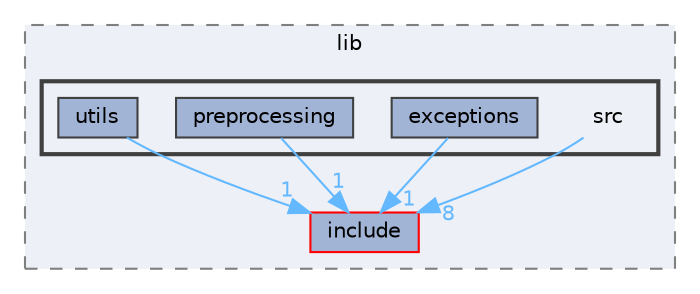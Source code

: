 digraph "search_engine_cpp/lib/src"
{
 // LATEX_PDF_SIZE
  bgcolor="transparent";
  edge [fontname=Helvetica,fontsize=10,labelfontname=Helvetica,labelfontsize=10];
  node [fontname=Helvetica,fontsize=10,shape=box,height=0.2,width=0.4];
  compound=true
  subgraph clusterdir_25511d843faa0c1e21bb03403209d707 {
    graph [ bgcolor="#edf0f7", pencolor="grey50", label="lib", fontname=Helvetica,fontsize=10 style="filled,dashed", URL="dir_25511d843faa0c1e21bb03403209d707.html",tooltip=""]
  dir_473c6631354291f83f444b86390eb28c [label="include", fillcolor="#a2b4d6", color="red", style="filled", URL="dir_473c6631354291f83f444b86390eb28c.html",tooltip=""];
  subgraph clusterdir_1c56e417f4fa2c5924f6908ea89055d7 {
    graph [ bgcolor="#edf0f7", pencolor="grey25", label="", fontname=Helvetica,fontsize=10 style="filled,bold", URL="dir_1c56e417f4fa2c5924f6908ea89055d7.html",tooltip=""]
    dir_1c56e417f4fa2c5924f6908ea89055d7 [shape=plaintext, label="src"];
  dir_37a0ef8f8d5f0b53919bbf240d115029 [label="exceptions", fillcolor="#a2b4d6", color="grey25", style="filled", URL="dir_37a0ef8f8d5f0b53919bbf240d115029.html",tooltip=""];
  dir_0e3587682a8fc7e549b304fd8bef4717 [label="preprocessing", fillcolor="#a2b4d6", color="grey25", style="filled", URL="dir_0e3587682a8fc7e549b304fd8bef4717.html",tooltip=""];
  dir_1dae06c4a32425ad345aef6f26211404 [label="utils", fillcolor="#a2b4d6", color="grey25", style="filled", URL="dir_1dae06c4a32425ad345aef6f26211404.html",tooltip=""];
  }
  }
  dir_1c56e417f4fa2c5924f6908ea89055d7->dir_473c6631354291f83f444b86390eb28c [headlabel="8", labeldistance=1.5 headhref="dir_000012_000005.html" href="dir_000012_000005.html" color="steelblue1" fontcolor="steelblue1"];
  dir_37a0ef8f8d5f0b53919bbf240d115029->dir_473c6631354291f83f444b86390eb28c [headlabel="1", labeldistance=1.5 headhref="dir_000003_000005.html" href="dir_000003_000005.html" color="steelblue1" fontcolor="steelblue1"];
  dir_0e3587682a8fc7e549b304fd8bef4717->dir_473c6631354291f83f444b86390eb28c [headlabel="1", labeldistance=1.5 headhref="dir_000010_000005.html" href="dir_000010_000005.html" color="steelblue1" fontcolor="steelblue1"];
  dir_1dae06c4a32425ad345aef6f26211404->dir_473c6631354291f83f444b86390eb28c [headlabel="1", labeldistance=1.5 headhref="dir_000014_000005.html" href="dir_000014_000005.html" color="steelblue1" fontcolor="steelblue1"];
}
